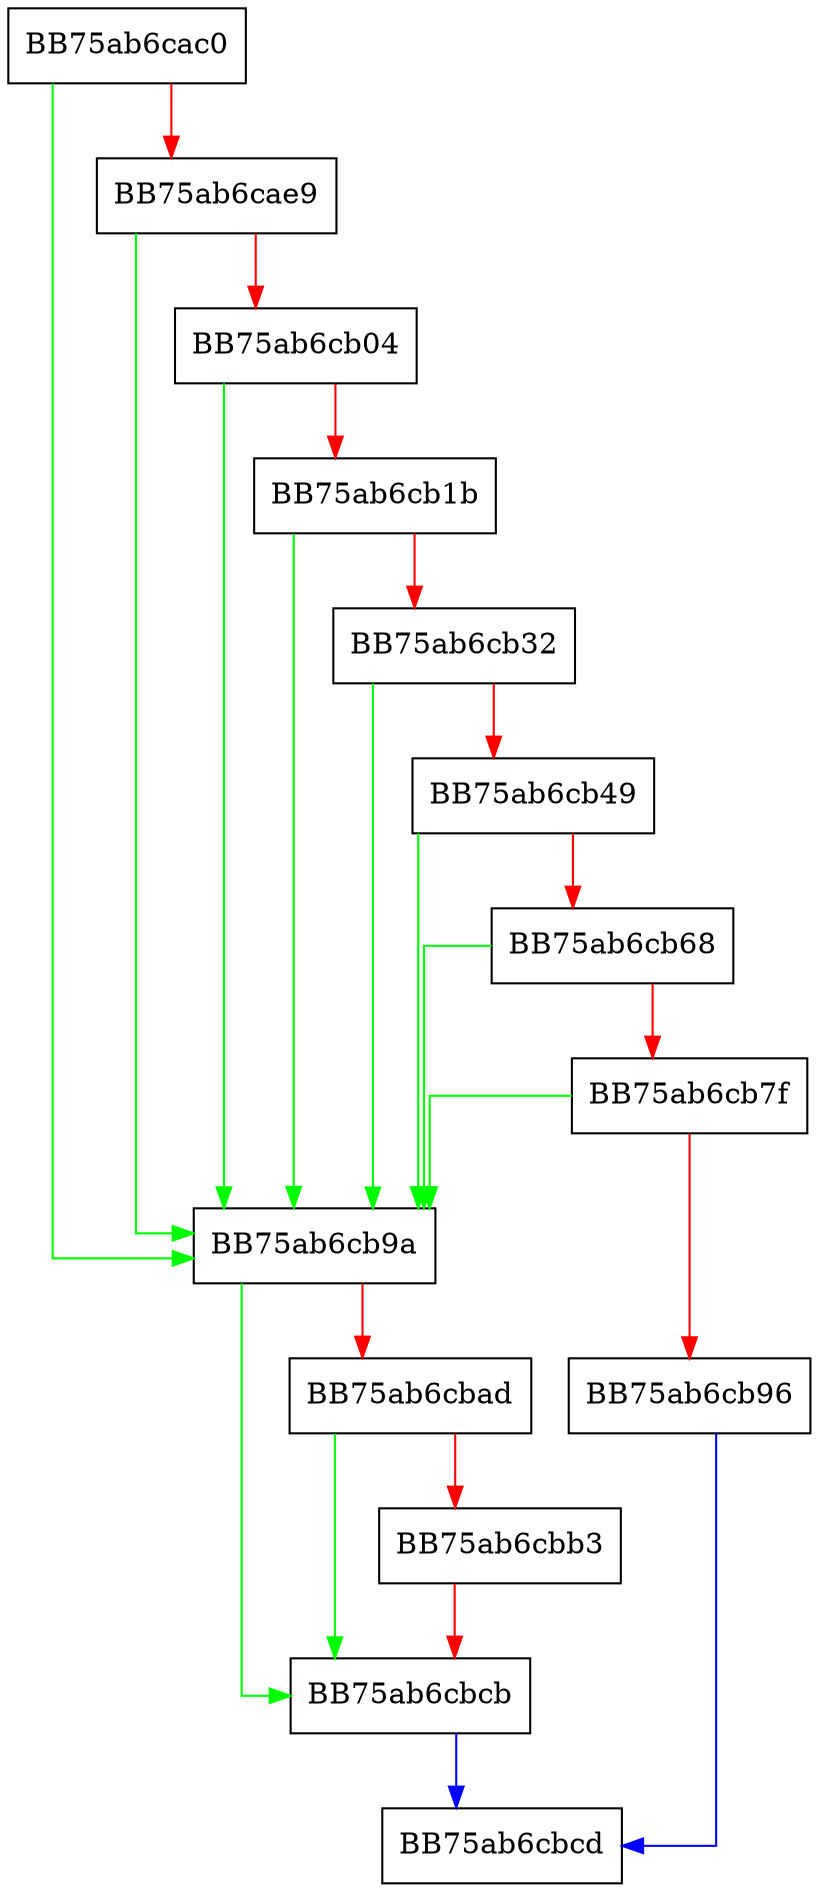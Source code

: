digraph WriteData {
  node [shape="box"];
  graph [splines=ortho];
  BB75ab6cac0 -> BB75ab6cb9a [color="green"];
  BB75ab6cac0 -> BB75ab6cae9 [color="red"];
  BB75ab6cae9 -> BB75ab6cb9a [color="green"];
  BB75ab6cae9 -> BB75ab6cb04 [color="red"];
  BB75ab6cb04 -> BB75ab6cb9a [color="green"];
  BB75ab6cb04 -> BB75ab6cb1b [color="red"];
  BB75ab6cb1b -> BB75ab6cb9a [color="green"];
  BB75ab6cb1b -> BB75ab6cb32 [color="red"];
  BB75ab6cb32 -> BB75ab6cb9a [color="green"];
  BB75ab6cb32 -> BB75ab6cb49 [color="red"];
  BB75ab6cb49 -> BB75ab6cb9a [color="green"];
  BB75ab6cb49 -> BB75ab6cb68 [color="red"];
  BB75ab6cb68 -> BB75ab6cb9a [color="green"];
  BB75ab6cb68 -> BB75ab6cb7f [color="red"];
  BB75ab6cb7f -> BB75ab6cb9a [color="green"];
  BB75ab6cb7f -> BB75ab6cb96 [color="red"];
  BB75ab6cb96 -> BB75ab6cbcd [color="blue"];
  BB75ab6cb9a -> BB75ab6cbcb [color="green"];
  BB75ab6cb9a -> BB75ab6cbad [color="red"];
  BB75ab6cbad -> BB75ab6cbcb [color="green"];
  BB75ab6cbad -> BB75ab6cbb3 [color="red"];
  BB75ab6cbb3 -> BB75ab6cbcb [color="red"];
  BB75ab6cbcb -> BB75ab6cbcd [color="blue"];
}
